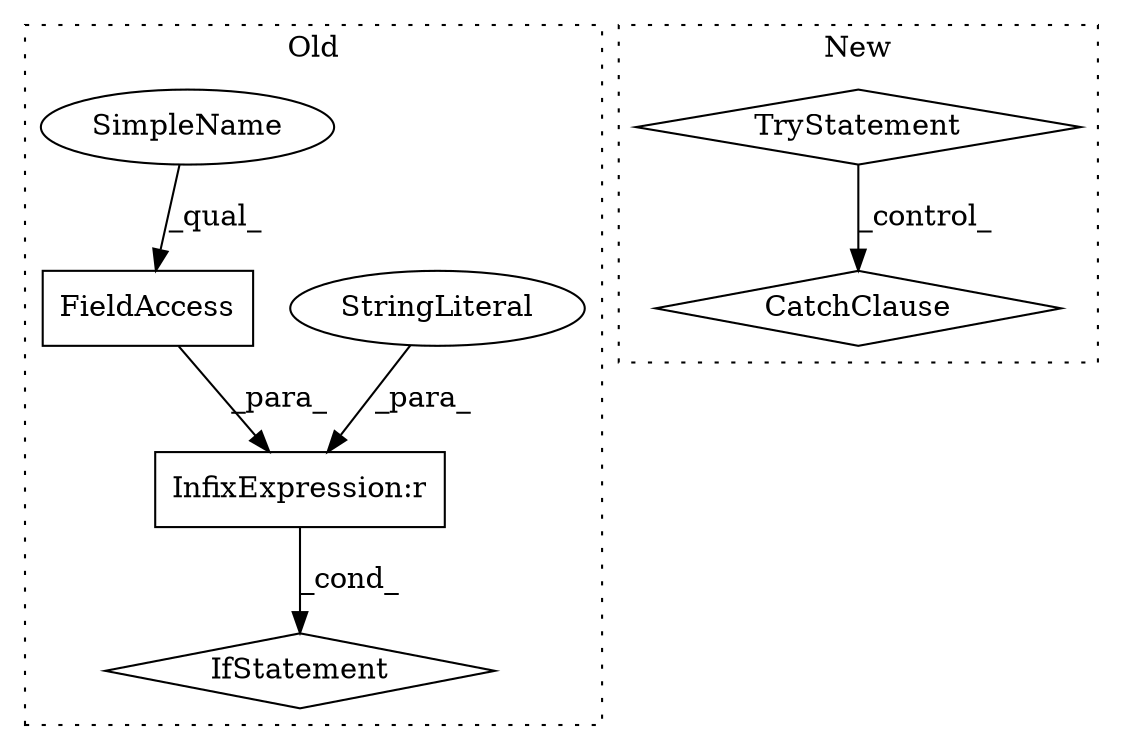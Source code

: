 digraph G {
subgraph cluster0 {
3 [label="FieldAccess" a="22" s="4825" l="22" shape="box"];
4 [label="InfixExpression:r" a="27" s="4847" l="3" shape="box"];
5 [label="IfStatement" a="25" s="4821,4857" l="4,2" shape="diamond"];
6 [label="StringLiteral" a="45" s="4850" l="7" shape="ellipse"];
7 [label="SimpleName" a="42" s="4825" l="10" shape="ellipse"];
label = "Old";
style="dotted";
}
subgraph cluster1 {
1 [label="TryStatement" a="54" s="4835" l="4" shape="diamond"];
2 [label="CatchClause" a="12" s="4887,4924" l="11,2" shape="diamond"];
label = "New";
style="dotted";
}
1 -> 2 [label="_control_"];
3 -> 4 [label="_para_"];
4 -> 5 [label="_cond_"];
6 -> 4 [label="_para_"];
7 -> 3 [label="_qual_"];
}